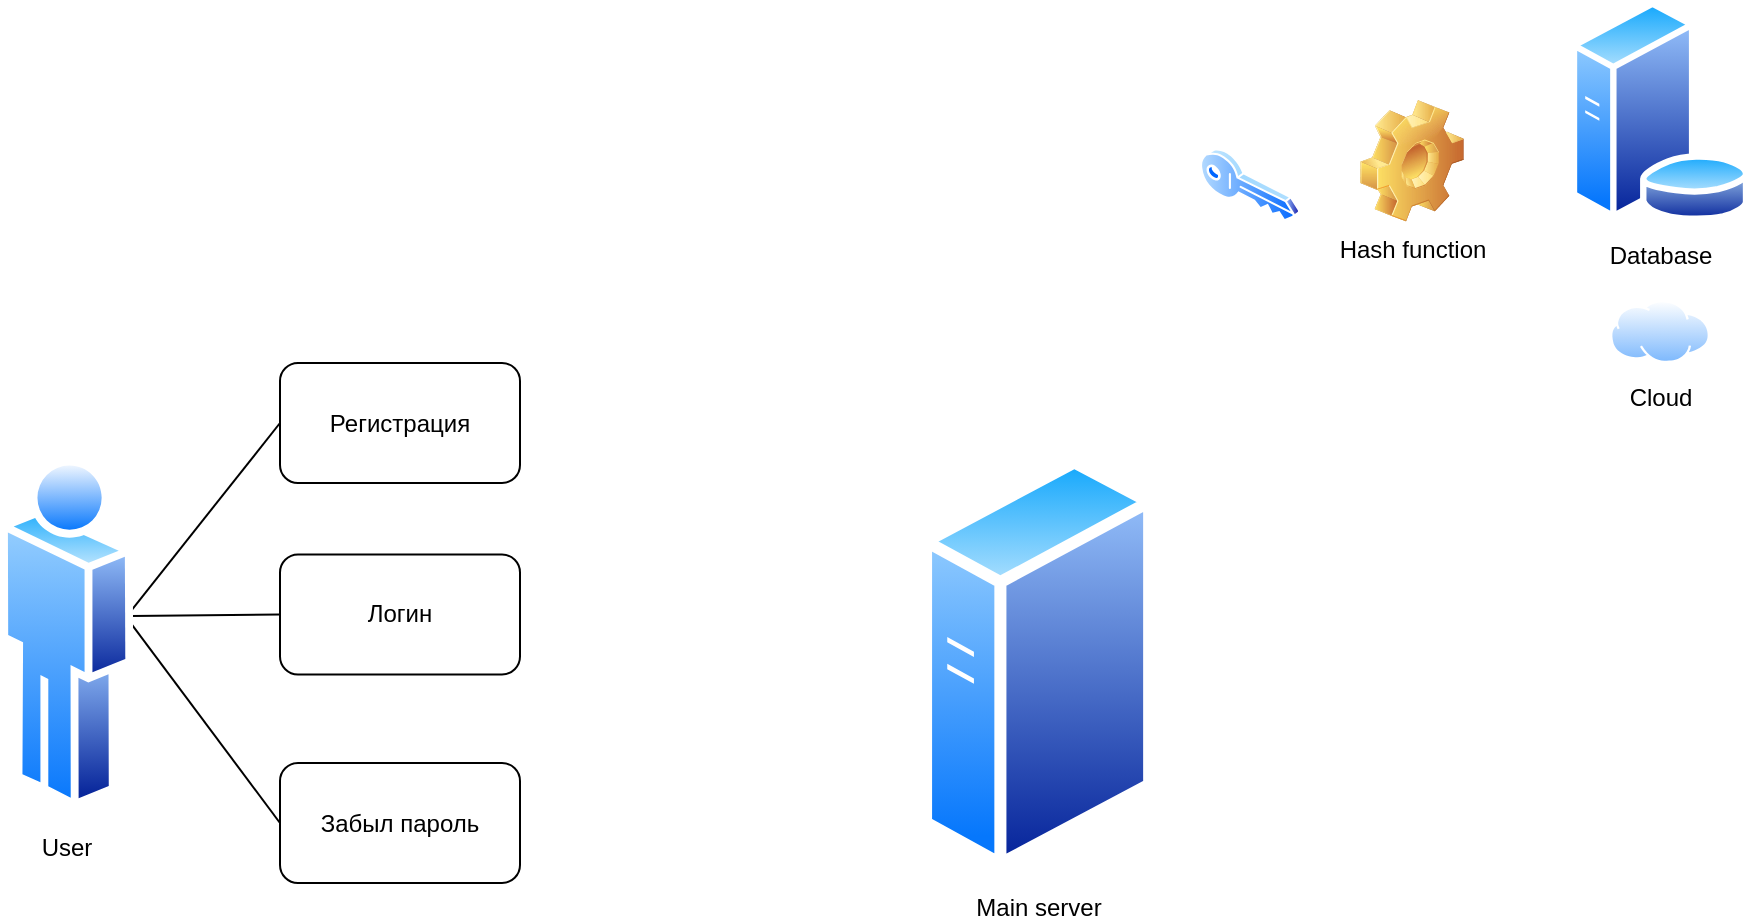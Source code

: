 <mxfile version="24.7.10">
  <diagram name="Страница — 1" id="QKNt265_Iv7t7Sv83_EB">
    <mxGraphModel dx="1247" dy="678" grid="1" gridSize="10" guides="1" tooltips="1" connect="1" arrows="1" fold="1" page="1" pageScale="1" pageWidth="850" pageHeight="1100" math="0" shadow="0">
      <root>
        <mxCell id="0" />
        <mxCell id="1" parent="0" />
        <mxCell id="BMl1e_dXPQe9FOXhRGfQ-3" value="Регистрация" style="rounded=1;whiteSpace=wrap;html=1;" vertex="1" parent="1">
          <mxGeometry x="190" y="221.5" width="120" height="60" as="geometry" />
        </mxCell>
        <mxCell id="BMl1e_dXPQe9FOXhRGfQ-4" value="" style="endArrow=none;html=1;rounded=0;exitX=0;exitY=0.5;exitDx=0;exitDy=0;entryX=0.972;entryY=0.444;entryDx=0;entryDy=0;entryPerimeter=0;" edge="1" parent="1" source="BMl1e_dXPQe9FOXhRGfQ-3" target="BMl1e_dXPQe9FOXhRGfQ-21">
          <mxGeometry width="50" height="50" relative="1" as="geometry">
            <mxPoint x="50" y="461.5" as="sourcePoint" />
            <mxPoint x="130" y="348.167" as="targetPoint" />
          </mxGeometry>
        </mxCell>
        <mxCell id="BMl1e_dXPQe9FOXhRGfQ-6" value="Логин" style="rounded=1;whiteSpace=wrap;html=1;" vertex="1" parent="1">
          <mxGeometry x="190" y="317.25" width="120" height="60" as="geometry" />
        </mxCell>
        <mxCell id="BMl1e_dXPQe9FOXhRGfQ-7" value="" style="endArrow=none;html=1;rounded=0;exitX=0;exitY=0.5;exitDx=0;exitDy=0;entryX=0.985;entryY=0.453;entryDx=0;entryDy=0;entryPerimeter=0;" edge="1" parent="1" source="BMl1e_dXPQe9FOXhRGfQ-6" target="BMl1e_dXPQe9FOXhRGfQ-21">
          <mxGeometry width="50" height="50" relative="1" as="geometry">
            <mxPoint x="260" y="281.5" as="sourcePoint" />
            <mxPoint x="130" y="348.167" as="targetPoint" />
          </mxGeometry>
        </mxCell>
        <mxCell id="BMl1e_dXPQe9FOXhRGfQ-14" value="Hash function" style="shape=image;html=1;verticalLabelPosition=bottom;verticalAlign=top;imageAspect=1;aspect=fixed;image=img/clipart/Gear_128x128.png" vertex="1" parent="1">
          <mxGeometry x="730" y="90" width="52" height="61" as="geometry" />
        </mxCell>
        <mxCell id="BMl1e_dXPQe9FOXhRGfQ-15" value="Database" style="image;aspect=fixed;perimeter=ellipsePerimeter;html=1;align=center;shadow=0;dashed=0;spacingTop=3;image=img/lib/active_directory/database_server.svg;" vertex="1" parent="1">
          <mxGeometry x="834.49" y="40" width="91.02" height="111" as="geometry" />
        </mxCell>
        <mxCell id="BMl1e_dXPQe9FOXhRGfQ-16" value="Cloud" style="image;aspect=fixed;perimeter=ellipsePerimeter;html=1;align=center;shadow=0;dashed=0;spacingTop=3;image=img/lib/active_directory/internet_cloud.svg;" vertex="1" parent="1">
          <mxGeometry x="855" y="190" width="50" height="31.5" as="geometry" />
        </mxCell>
        <mxCell id="BMl1e_dXPQe9FOXhRGfQ-17" value="Main server" style="image;aspect=fixed;perimeter=ellipsePerimeter;html=1;align=center;shadow=0;dashed=0;spacingTop=3;image=img/lib/active_directory/generic_server.svg;" vertex="1" parent="1">
          <mxGeometry x="510" y="266.5" width="117.6" height="210" as="geometry" />
        </mxCell>
        <mxCell id="BMl1e_dXPQe9FOXhRGfQ-18" value="Забыл пароль" style="rounded=1;whiteSpace=wrap;html=1;" vertex="1" parent="1">
          <mxGeometry x="190" y="421.5" width="120" height="60" as="geometry" />
        </mxCell>
        <mxCell id="BMl1e_dXPQe9FOXhRGfQ-19" value="" style="endArrow=none;html=1;rounded=0;exitX=0;exitY=0.5;exitDx=0;exitDy=0;entryX=0.979;entryY=0.471;entryDx=0;entryDy=0;entryPerimeter=0;" edge="1" parent="1" source="BMl1e_dXPQe9FOXhRGfQ-18" target="BMl1e_dXPQe9FOXhRGfQ-21">
          <mxGeometry width="50" height="50" relative="1" as="geometry">
            <mxPoint x="170" y="461.5" as="sourcePoint" />
            <mxPoint x="130" y="348.167" as="targetPoint" />
          </mxGeometry>
        </mxCell>
        <mxCell id="BMl1e_dXPQe9FOXhRGfQ-20" value="" style="image;aspect=fixed;perimeter=ellipsePerimeter;html=1;align=center;shadow=0;dashed=0;spacingTop=3;image=img/lib/active_directory/key.svg;" vertex="1" parent="1">
          <mxGeometry x="650" y="114" width="50" height="37" as="geometry" />
        </mxCell>
        <mxCell id="BMl1e_dXPQe9FOXhRGfQ-21" value="User" style="image;aspect=fixed;perimeter=ellipsePerimeter;html=1;align=center;shadow=0;dashed=0;spacingTop=3;image=img/lib/active_directory/user.svg;" vertex="1" parent="1">
          <mxGeometry x="50" y="266.5" width="66.6" height="180" as="geometry" />
        </mxCell>
      </root>
    </mxGraphModel>
  </diagram>
</mxfile>
